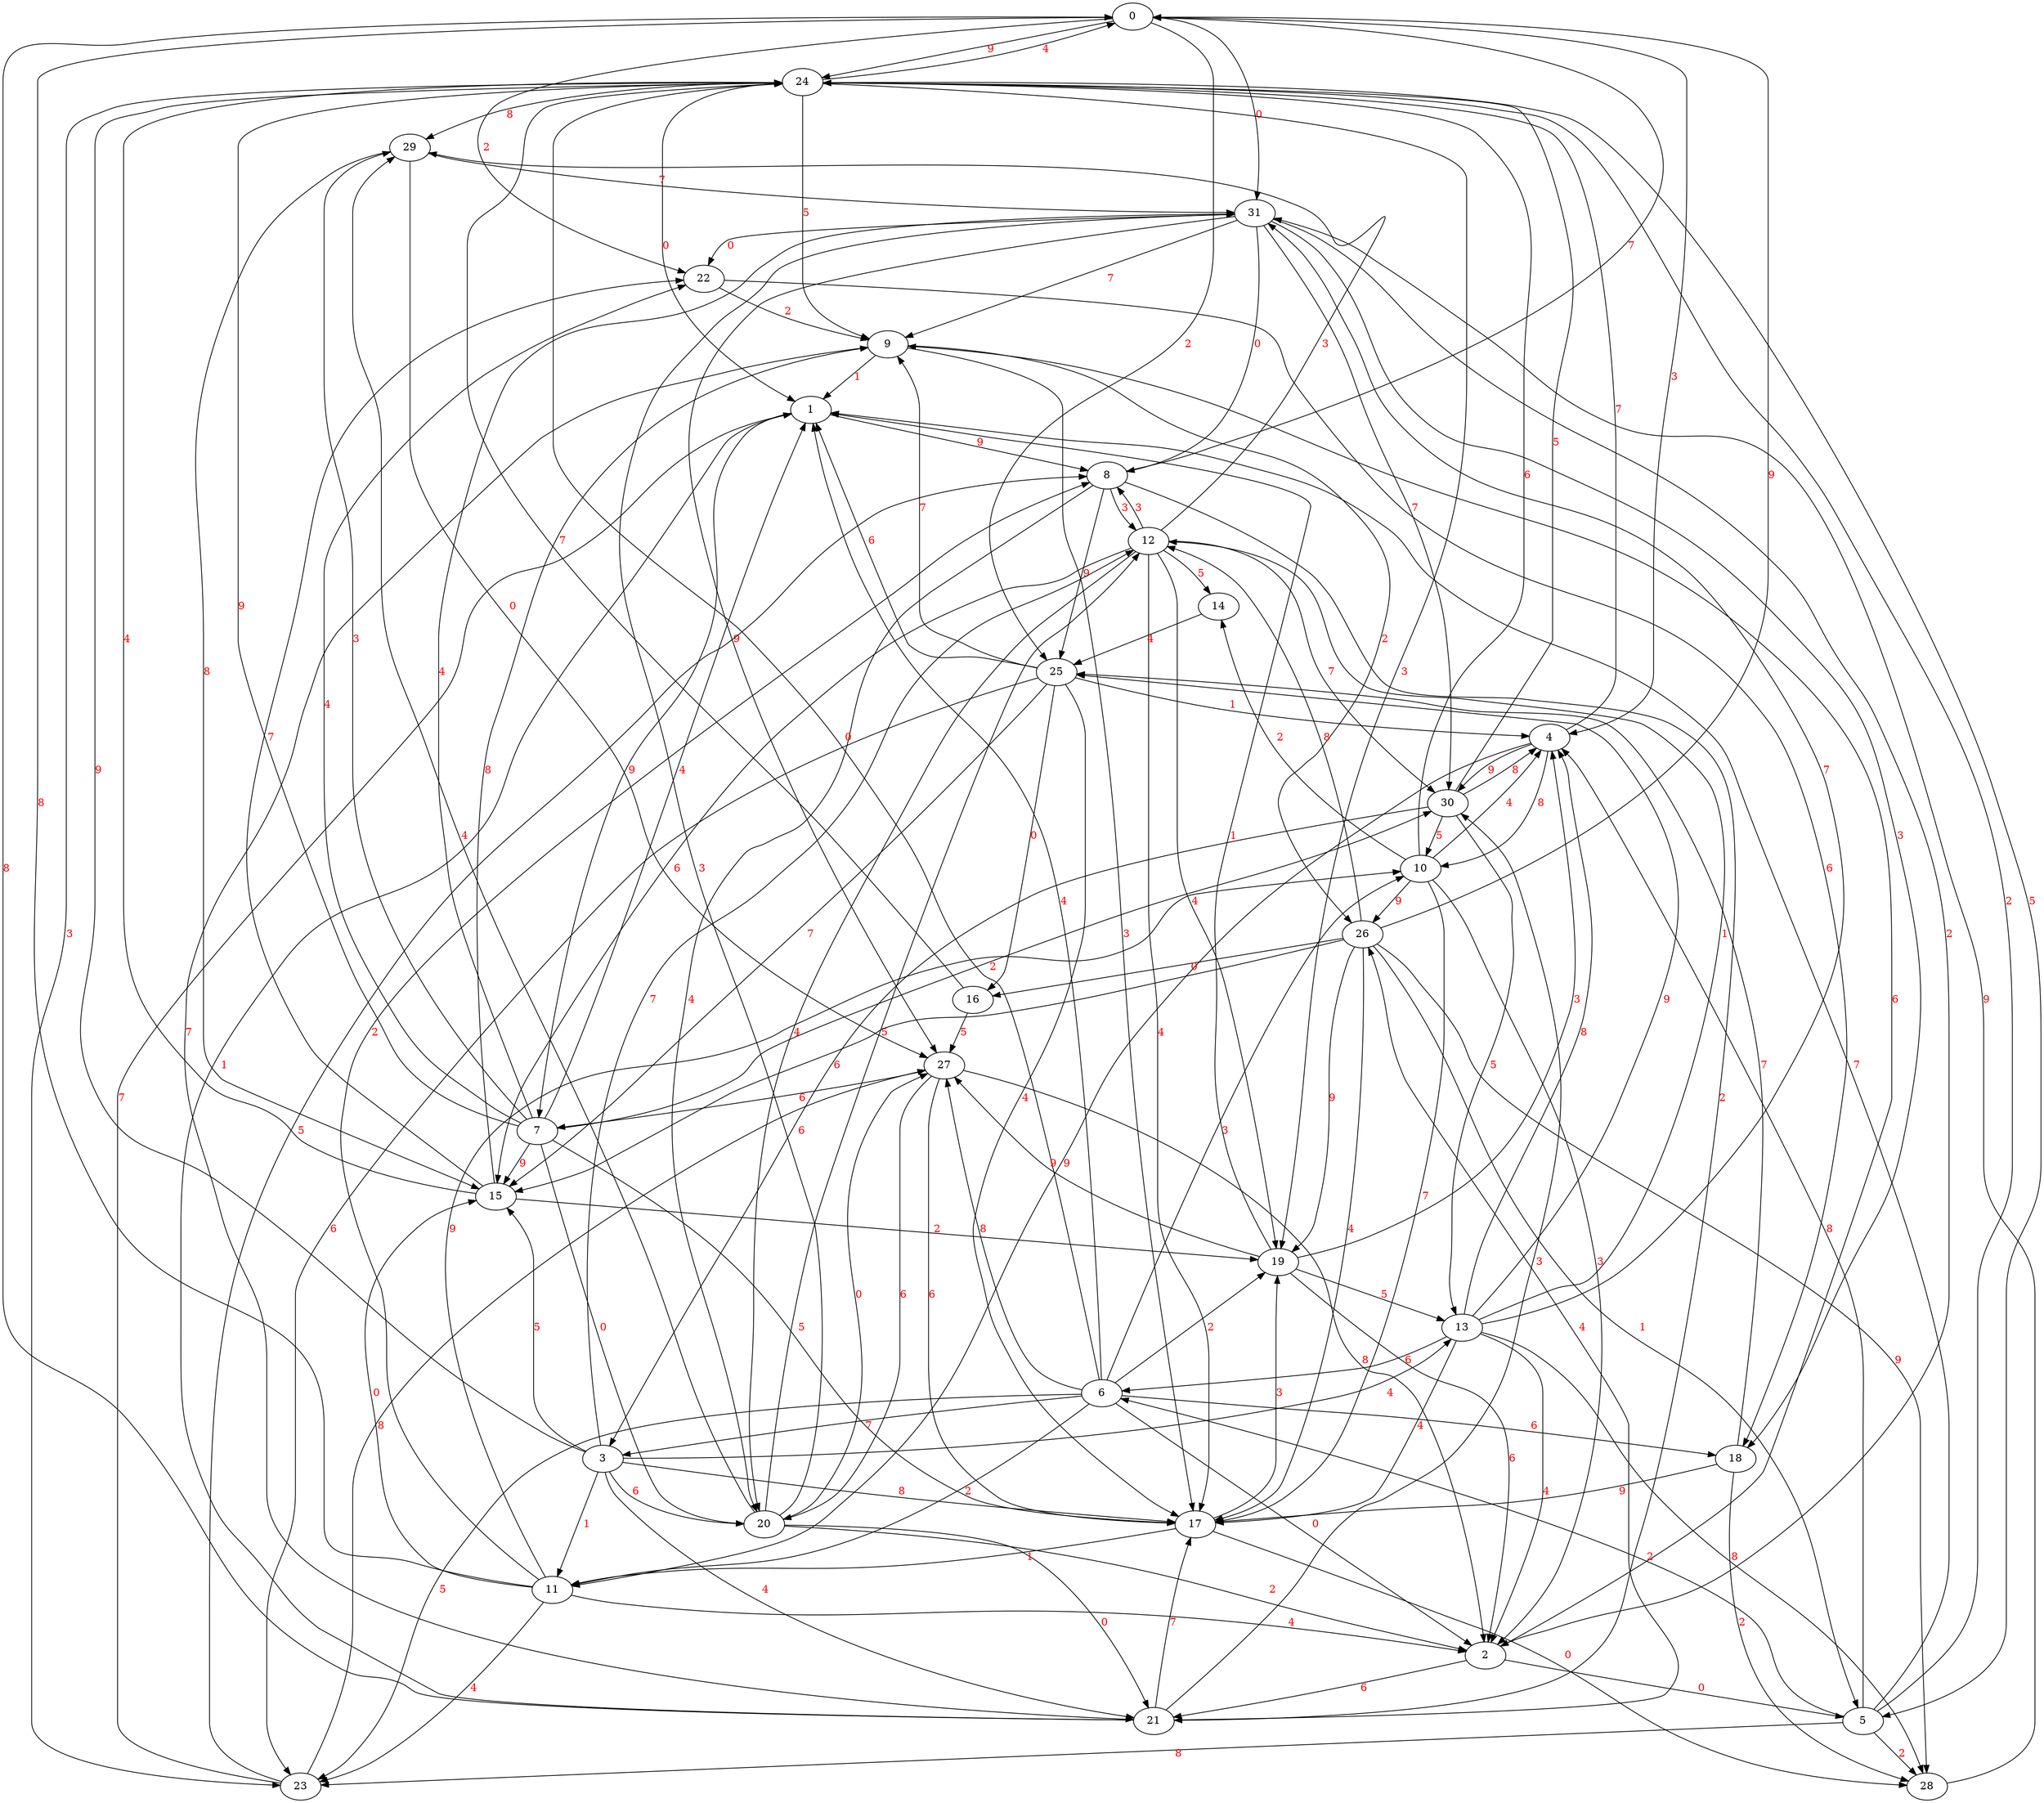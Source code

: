 digraph {
	0 -> 24 [label="9",fontcolor=red]
	0 -> 4 [label="3",fontcolor=red]
	0 -> 31 [label="0",fontcolor=red]
	0 -> 22 [label="2",fontcolor=red]
	0 -> 25 [label="2",fontcolor=red]
	1 -> 8 [label="9",fontcolor=red]
	1 -> 7 [label="9",fontcolor=red]
	2 -> 5 [label="0",fontcolor=red]
	2 -> 21 [label="6",fontcolor=red]
	2 -> 9 [label="6",fontcolor=red]
	3 -> 21 [label="4",fontcolor=red]
	3 -> 20 [label="6",fontcolor=red]
	3 -> 11 [label="1",fontcolor=red]
	3 -> 17 [label="8",fontcolor=red]
	3 -> 12 [label="7",fontcolor=red]
	3 -> 15 [label="5",fontcolor=red]
	3 -> 24 [label="9",fontcolor=red]
	3 -> 13 [label="4",fontcolor=red]
	4 -> 24 [label="7",fontcolor=red]
	4 -> 10 [label="8",fontcolor=red]
	4 -> 11 [label="9",fontcolor=red]
	4 -> 30 [label="9",fontcolor=red]
	5 -> 6 [label="2",fontcolor=red]
	5 -> 24 [label="2",fontcolor=red]
	5 -> 28 [label="2",fontcolor=red]
	5 -> 1 [label="7",fontcolor=red]
	5 -> 4 [label="8",fontcolor=red]
	5 -> 23 [label="8",fontcolor=red]
	6 -> 11 [label="2",fontcolor=red]
	6 -> 27 [label="8",fontcolor=red]
	6 -> 10 [label="3",fontcolor=red]
	6 -> 1 [label="4",fontcolor=red]
	6 -> 23 [label="5",fontcolor=red]
	6 -> 19 [label="2",fontcolor=red]
	6 -> 24 [label="0",fontcolor=red]
	6 -> 18 [label="6",fontcolor=red]
	6 -> 3 [label="7",fontcolor=red]
	6 -> 2 [label="0",fontcolor=red]
	7 -> 22 [label="4",fontcolor=red]
	7 -> 1 [label="4",fontcolor=red]
	7 -> 17 [label="5",fontcolor=red]
	7 -> 29 [label="3",fontcolor=red]
	7 -> 20 [label="0",fontcolor=red]
	7 -> 15 [label="9",fontcolor=red]
	7 -> 31 [label="4",fontcolor=red]
	7 -> 30 [label="2",fontcolor=red]
	7 -> 24 [label="9",fontcolor=red]
	8 -> 0 [label="7",fontcolor=red]
	8 -> 12 [label="3",fontcolor=red]
	8 -> 20 [label="4",fontcolor=red]
	8 -> 21 [label="2",fontcolor=red]
	8 -> 25 [label="9",fontcolor=red]
	9 -> 21 [label="7",fontcolor=red]
	9 -> 17 [label="3",fontcolor=red]
	9 -> 1 [label="1",fontcolor=red]
	9 -> 26 [label="2",fontcolor=red]
	10 -> 14 [label="2",fontcolor=red]
	10 -> 26 [label="9",fontcolor=red]
	10 -> 24 [label="6",fontcolor=red]
	10 -> 17 [label="7",fontcolor=red]
	10 -> 4 [label="4",fontcolor=red]
	10 -> 2 [label="3",fontcolor=red]
	11 -> 10 [label="9",fontcolor=red]
	11 -> 2 [label="4",fontcolor=red]
	11 -> 23 [label="4",fontcolor=red]
	11 -> 0 [label="8",fontcolor=red]
	11 -> 15 [label="0",fontcolor=red]
	11 -> 8 [label="2",fontcolor=red]
	12 -> 19 [label="4",fontcolor=red]
	12 -> 17 [label="4",fontcolor=red]
	12 -> 15 [label="6",fontcolor=red]
	12 -> 14 [label="5",fontcolor=red]
	12 -> 29 [label="3",fontcolor=red]
	12 -> 8 [label="3",fontcolor=red]
	12 -> 20 [label="4",fontcolor=red]
	12 -> 30 [label="7",fontcolor=red]
	13 -> 4 [label="8",fontcolor=red]
	13 -> 12 [label="1",fontcolor=red]
	13 -> 31 [label="7",fontcolor=red]
	13 -> 17 [label="4",fontcolor=red]
	13 -> 28 [label="8",fontcolor=red]
	13 -> 2 [label="4",fontcolor=red]
	13 -> 6 [label="6",fontcolor=red]
	13 -> 25 [label="9",fontcolor=red]
	14 -> 25 [label="4",fontcolor=red]
	15 -> 24 [label="4",fontcolor=red]
	15 -> 22 [label="7",fontcolor=red]
	15 -> 19 [label="2",fontcolor=red]
	15 -> 9 [label="8",fontcolor=red]
	16 -> 24 [label="7",fontcolor=red]
	16 -> 27 [label="5",fontcolor=red]
	17 -> 19 [label="3",fontcolor=red]
	17 -> 28 [label="0",fontcolor=red]
	17 -> 11 [label="1",fontcolor=red]
	18 -> 28 [label="2",fontcolor=red]
	18 -> 17 [label="9",fontcolor=red]
	18 -> 25 [label="7",fontcolor=red]
	19 -> 27 [label="9",fontcolor=red]
	19 -> 4 [label="3",fontcolor=red]
	19 -> 13 [label="5",fontcolor=red]
	19 -> 1 [label="1",fontcolor=red]
	19 -> 2 [label="6",fontcolor=red]
	20 -> 12 [label="5",fontcolor=red]
	20 -> 2 [label="2",fontcolor=red]
	20 -> 29 [label="4",fontcolor=red]
	20 -> 31 [label="3",fontcolor=red]
	20 -> 27 [label="0",fontcolor=red]
	20 -> 21 [label="0",fontcolor=red]
	21 -> 30 [label="3",fontcolor=red]
	21 -> 17 [label="7",fontcolor=red]
	21 -> 0 [label="8",fontcolor=red]
	21 -> 26 [label="4",fontcolor=red]
	21 -> 1 [label="1",fontcolor=red]
	22 -> 18 [label="6",fontcolor=red]
	22 -> 9 [label="2",fontcolor=red]
	23 -> 8 [label="5",fontcolor=red]
	23 -> 27 [label="8",fontcolor=red]
	23 -> 1 [label="7",fontcolor=red]
	24 -> 9 [label="5",fontcolor=red]
	24 -> 1 [label="0",fontcolor=red]
	24 -> 23 [label="3",fontcolor=red]
	24 -> 29 [label="8",fontcolor=red]
	24 -> 0 [label="4",fontcolor=red]
	24 -> 5 [label="5",fontcolor=red]
	24 -> 19 [label="3",fontcolor=red]
	25 -> 9 [label="7",fontcolor=red]
	25 -> 16 [label="0",fontcolor=red]
	25 -> 15 [label="7",fontcolor=red]
	25 -> 17 [label="4",fontcolor=red]
	25 -> 1 [label="6",fontcolor=red]
	25 -> 23 [label="6",fontcolor=red]
	25 -> 4 [label="1",fontcolor=red]
	26 -> 12 [label="8",fontcolor=red]
	26 -> 5 [label="1",fontcolor=red]
	26 -> 15 [label="6",fontcolor=red]
	26 -> 16 [label="0",fontcolor=red]
	26 -> 19 [label="9",fontcolor=red]
	26 -> 0 [label="9",fontcolor=red]
	26 -> 28 [label="9",fontcolor=red]
	26 -> 17 [label="4",fontcolor=red]
	27 -> 2 [label="8",fontcolor=red]
	27 -> 7 [label="6",fontcolor=red]
	27 -> 17 [label="6",fontcolor=red]
	27 -> 20 [label="6",fontcolor=red]
	28 -> 31 [label="9",fontcolor=red]
	29 -> 31 [label="7",fontcolor=red]
	29 -> 15 [label="8",fontcolor=red]
	29 -> 27 [label="0",fontcolor=red]
	30 -> 10 [label="5",fontcolor=red]
	30 -> 4 [label="8",fontcolor=red]
	30 -> 3 [label="6",fontcolor=red]
	30 -> 24 [label="5",fontcolor=red]
	30 -> 13 [label="5",fontcolor=red]
	31 -> 9 [label="7",fontcolor=red]
	31 -> 27 [label="9",fontcolor=red]
	31 -> 18 [label="3",fontcolor=red]
	31 -> 30 [label="7",fontcolor=red]
	31 -> 22 [label="0",fontcolor=red]
	31 -> 2 [label="2",fontcolor=red]
	31 -> 8 [label="0",fontcolor=red]
}
